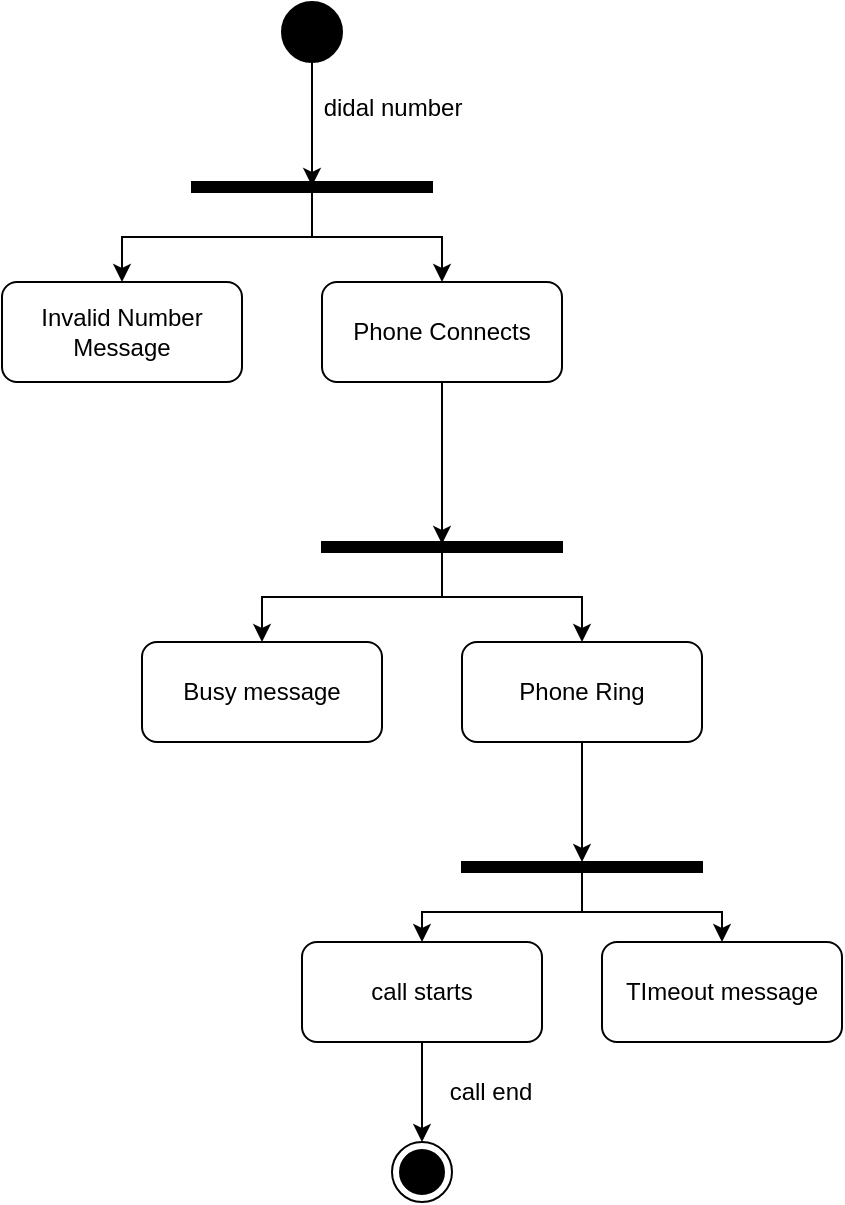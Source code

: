 <mxfile version="25.0.2">
  <diagram name="第 1 页" id="sXVWM3no4JXC7h713Sb-">
    <mxGraphModel dx="909" dy="682" grid="1" gridSize="10" guides="1" tooltips="1" connect="1" arrows="1" fold="1" page="1" pageScale="1" pageWidth="827" pageHeight="1169" math="0" shadow="0">
      <root>
        <mxCell id="0" />
        <mxCell id="1" parent="0" />
        <mxCell id="ZAXZ5Lv-cbdbzGuqs0NA-3" value="" style="edgeStyle=orthogonalEdgeStyle;rounded=0;orthogonalLoop=1;jettySize=auto;html=1;entryX=0.4;entryY=0.5;entryDx=0;entryDy=0;entryPerimeter=0;" edge="1" parent="1" source="ZAXZ5Lv-cbdbzGuqs0NA-1" target="ZAXZ5Lv-cbdbzGuqs0NA-8">
          <mxGeometry relative="1" as="geometry">
            <mxPoint x="295" y="190" as="targetPoint" />
          </mxGeometry>
        </mxCell>
        <mxCell id="ZAXZ5Lv-cbdbzGuqs0NA-1" value="" style="ellipse;fillColor=strokeColor;html=1;" vertex="1" parent="1">
          <mxGeometry x="280" y="90" width="30" height="30" as="geometry" />
        </mxCell>
        <mxCell id="ZAXZ5Lv-cbdbzGuqs0NA-4" value="didal number" style="text;html=1;align=center;verticalAlign=middle;resizable=0;points=[];autosize=1;strokeColor=none;fillColor=none;" vertex="1" parent="1">
          <mxGeometry x="290" y="128" width="90" height="30" as="geometry" />
        </mxCell>
        <mxCell id="ZAXZ5Lv-cbdbzGuqs0NA-24" style="edgeStyle=orthogonalEdgeStyle;rounded=0;orthogonalLoop=1;jettySize=auto;html=1;entryX=0.5;entryY=0;entryDx=0;entryDy=0;" edge="1" parent="1" source="ZAXZ5Lv-cbdbzGuqs0NA-8" target="ZAXZ5Lv-cbdbzGuqs0NA-9">
          <mxGeometry relative="1" as="geometry" />
        </mxCell>
        <mxCell id="ZAXZ5Lv-cbdbzGuqs0NA-25" style="edgeStyle=orthogonalEdgeStyle;rounded=0;orthogonalLoop=1;jettySize=auto;html=1;entryX=0.5;entryY=0;entryDx=0;entryDy=0;" edge="1" parent="1" source="ZAXZ5Lv-cbdbzGuqs0NA-8" target="ZAXZ5Lv-cbdbzGuqs0NA-10">
          <mxGeometry relative="1" as="geometry" />
        </mxCell>
        <mxCell id="ZAXZ5Lv-cbdbzGuqs0NA-8" value="" style="html=1;points=[];perimeter=orthogonalPerimeter;fillColor=strokeColor;direction=south;" vertex="1" parent="1">
          <mxGeometry x="235" y="180" width="120" height="5" as="geometry" />
        </mxCell>
        <mxCell id="ZAXZ5Lv-cbdbzGuqs0NA-9" value="Invalid Number&lt;div&gt;Message&lt;/div&gt;" style="rounded=1;whiteSpace=wrap;html=1;" vertex="1" parent="1">
          <mxGeometry x="140" y="230" width="120" height="50" as="geometry" />
        </mxCell>
        <mxCell id="ZAXZ5Lv-cbdbzGuqs0NA-10" value="Phone Connects" style="rounded=1;whiteSpace=wrap;html=1;" vertex="1" parent="1">
          <mxGeometry x="300" y="230" width="120" height="50" as="geometry" />
        </mxCell>
        <mxCell id="ZAXZ5Lv-cbdbzGuqs0NA-26" style="edgeStyle=orthogonalEdgeStyle;rounded=0;orthogonalLoop=1;jettySize=auto;html=1;entryX=0.5;entryY=0;entryDx=0;entryDy=0;" edge="1" parent="1" source="ZAXZ5Lv-cbdbzGuqs0NA-11" target="ZAXZ5Lv-cbdbzGuqs0NA-15">
          <mxGeometry relative="1" as="geometry" />
        </mxCell>
        <mxCell id="ZAXZ5Lv-cbdbzGuqs0NA-27" style="edgeStyle=orthogonalEdgeStyle;rounded=0;orthogonalLoop=1;jettySize=auto;html=1;entryX=0.5;entryY=0;entryDx=0;entryDy=0;" edge="1" parent="1" source="ZAXZ5Lv-cbdbzGuqs0NA-11" target="ZAXZ5Lv-cbdbzGuqs0NA-16">
          <mxGeometry relative="1" as="geometry" />
        </mxCell>
        <mxCell id="ZAXZ5Lv-cbdbzGuqs0NA-11" value="" style="html=1;points=[];perimeter=orthogonalPerimeter;fillColor=strokeColor;direction=south;" vertex="1" parent="1">
          <mxGeometry x="300" y="360" width="120" height="5" as="geometry" />
        </mxCell>
        <mxCell id="ZAXZ5Lv-cbdbzGuqs0NA-14" style="edgeStyle=orthogonalEdgeStyle;rounded=0;orthogonalLoop=1;jettySize=auto;html=1;entryX=0.2;entryY=0.5;entryDx=0;entryDy=0;entryPerimeter=0;" edge="1" parent="1" source="ZAXZ5Lv-cbdbzGuqs0NA-10" target="ZAXZ5Lv-cbdbzGuqs0NA-11">
          <mxGeometry relative="1" as="geometry" />
        </mxCell>
        <mxCell id="ZAXZ5Lv-cbdbzGuqs0NA-15" value="Busy message" style="rounded=1;whiteSpace=wrap;html=1;" vertex="1" parent="1">
          <mxGeometry x="210" y="410" width="120" height="50" as="geometry" />
        </mxCell>
        <mxCell id="ZAXZ5Lv-cbdbzGuqs0NA-16" value="Phone Ring" style="rounded=1;whiteSpace=wrap;html=1;" vertex="1" parent="1">
          <mxGeometry x="370" y="410" width="120" height="50" as="geometry" />
        </mxCell>
        <mxCell id="ZAXZ5Lv-cbdbzGuqs0NA-28" style="edgeStyle=orthogonalEdgeStyle;rounded=0;orthogonalLoop=1;jettySize=auto;html=1;" edge="1" parent="1" source="ZAXZ5Lv-cbdbzGuqs0NA-17" target="ZAXZ5Lv-cbdbzGuqs0NA-19">
          <mxGeometry relative="1" as="geometry" />
        </mxCell>
        <mxCell id="ZAXZ5Lv-cbdbzGuqs0NA-29" style="edgeStyle=orthogonalEdgeStyle;rounded=0;orthogonalLoop=1;jettySize=auto;html=1;entryX=0.5;entryY=0;entryDx=0;entryDy=0;" edge="1" parent="1" source="ZAXZ5Lv-cbdbzGuqs0NA-17" target="ZAXZ5Lv-cbdbzGuqs0NA-20">
          <mxGeometry relative="1" as="geometry" />
        </mxCell>
        <mxCell id="ZAXZ5Lv-cbdbzGuqs0NA-17" value="" style="html=1;points=[];perimeter=orthogonalPerimeter;fillColor=strokeColor;direction=south;" vertex="1" parent="1">
          <mxGeometry x="370" y="520" width="120" height="5" as="geometry" />
        </mxCell>
        <mxCell id="ZAXZ5Lv-cbdbzGuqs0NA-18" style="edgeStyle=orthogonalEdgeStyle;rounded=0;orthogonalLoop=1;jettySize=auto;html=1;entryX=0;entryY=0.5;entryDx=0;entryDy=0;entryPerimeter=0;" edge="1" parent="1" source="ZAXZ5Lv-cbdbzGuqs0NA-16" target="ZAXZ5Lv-cbdbzGuqs0NA-17">
          <mxGeometry relative="1" as="geometry" />
        </mxCell>
        <mxCell id="ZAXZ5Lv-cbdbzGuqs0NA-22" style="edgeStyle=orthogonalEdgeStyle;rounded=0;orthogonalLoop=1;jettySize=auto;html=1;entryX=0.5;entryY=0;entryDx=0;entryDy=0;" edge="1" parent="1" source="ZAXZ5Lv-cbdbzGuqs0NA-19" target="ZAXZ5Lv-cbdbzGuqs0NA-21">
          <mxGeometry relative="1" as="geometry" />
        </mxCell>
        <mxCell id="ZAXZ5Lv-cbdbzGuqs0NA-19" value="call starts" style="rounded=1;whiteSpace=wrap;html=1;" vertex="1" parent="1">
          <mxGeometry x="290" y="560" width="120" height="50" as="geometry" />
        </mxCell>
        <mxCell id="ZAXZ5Lv-cbdbzGuqs0NA-20" value="TImeout message" style="rounded=1;whiteSpace=wrap;html=1;" vertex="1" parent="1">
          <mxGeometry x="440" y="560" width="120" height="50" as="geometry" />
        </mxCell>
        <mxCell id="ZAXZ5Lv-cbdbzGuqs0NA-21" value="" style="ellipse;html=1;shape=endState;fillColor=strokeColor;" vertex="1" parent="1">
          <mxGeometry x="335" y="660" width="30" height="30" as="geometry" />
        </mxCell>
        <mxCell id="ZAXZ5Lv-cbdbzGuqs0NA-23" value="call end" style="text;html=1;align=center;verticalAlign=middle;resizable=0;points=[];autosize=1;strokeColor=none;fillColor=none;" vertex="1" parent="1">
          <mxGeometry x="354" y="620" width="60" height="30" as="geometry" />
        </mxCell>
      </root>
    </mxGraphModel>
  </diagram>
</mxfile>
